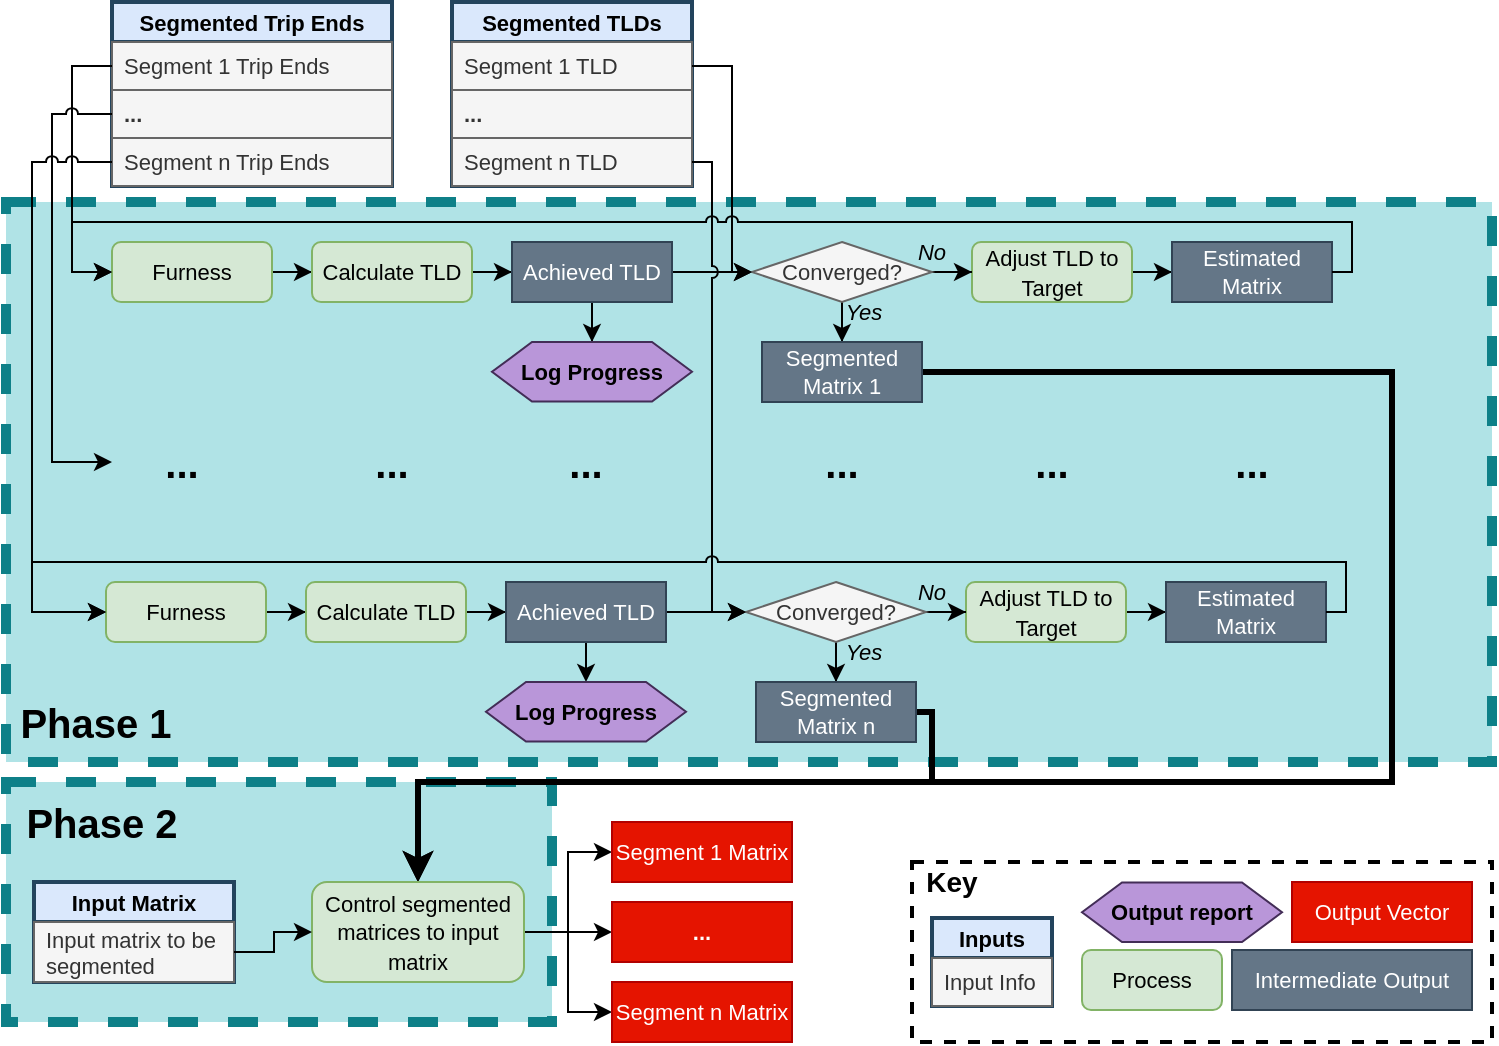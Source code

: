 <mxfile version="14.9.6" type="device" pages="2"><diagram id="YsF19cSFwXjKze1FSgzR" name="Technical Note"><mxGraphModel dx="1422" dy="832" grid="1" gridSize="10" guides="1" tooltips="1" connect="1" arrows="1" fold="1" page="1" pageScale="1" pageWidth="827" pageHeight="1169" math="0" shadow="0"><root><mxCell id="0"/><mxCell id="1" parent="0"/><mxCell id="SGJ6rhcItoIPpl-7D-8f-1" value="" style="rounded=0;whiteSpace=wrap;html=1;strokeWidth=5;fontSize=11;dashed=1;fillColor=#b0e3e6;strokeColor=#0e8088;" parent="1" vertex="1"><mxGeometry x="40" y="430" width="273" height="120" as="geometry"/></mxCell><mxCell id="SGJ6rhcItoIPpl-7D-8f-2" value="" style="rounded=0;whiteSpace=wrap;html=1;strokeWidth=5;fontSize=11;dashed=1;fillColor=#b0e3e6;strokeColor=#0e8088;" parent="1" vertex="1"><mxGeometry x="40" y="140" width="743" height="280" as="geometry"/></mxCell><mxCell id="SGJ6rhcItoIPpl-7D-8f-3" value="" style="group" parent="1" vertex="1" connectable="0"><mxGeometry x="493" y="470" width="290" height="90" as="geometry"/></mxCell><mxCell id="SGJ6rhcItoIPpl-7D-8f-4" value="" style="rounded=0;whiteSpace=wrap;html=1;dashed=1;strokeWidth=2;" parent="SGJ6rhcItoIPpl-7D-8f-3" vertex="1"><mxGeometry width="290" height="90" as="geometry"/></mxCell><mxCell id="SGJ6rhcItoIPpl-7D-8f-5" value="&lt;b style=&quot;font-size: 14px&quot;&gt;Key&lt;/b&gt;" style="text;html=1;strokeColor=none;fillColor=none;align=center;verticalAlign=middle;whiteSpace=wrap;rounded=0;dashed=1;" parent="SGJ6rhcItoIPpl-7D-8f-3" vertex="1"><mxGeometry width="40" height="20" as="geometry"/></mxCell><mxCell id="SGJ6rhcItoIPpl-7D-8f-6" value="Inputs" style="swimlane;fontStyle=1;childLayout=stackLayout;horizontal=1;startSize=20;fillColor=#dae8fc;horizontalStack=0;resizeParent=1;resizeParentMax=0;resizeLast=0;collapsible=1;marginBottom=0;rounded=0;glass=0;fontSize=11;align=center;strokeWidth=2;strokeColor=#23445D;" parent="SGJ6rhcItoIPpl-7D-8f-3" vertex="1"><mxGeometry x="10" y="28" width="60" height="44" as="geometry"/></mxCell><mxCell id="SGJ6rhcItoIPpl-7D-8f-7" value="Input Info" style="text;strokeColor=#666666;fillColor=#f5f5f5;align=left;verticalAlign=middle;spacingLeft=4;spacingRight=4;overflow=hidden;rotatable=0;points=[[0,0.5],[1,0.5]];portConstraint=eastwest;fontSize=11;whiteSpace=wrap;fontColor=#333333;" parent="SGJ6rhcItoIPpl-7D-8f-6" vertex="1"><mxGeometry y="20" width="60" height="24" as="geometry"/></mxCell><mxCell id="SGJ6rhcItoIPpl-7D-8f-8" value="&lt;font style=&quot;font-size: 11px&quot;&gt;Process&lt;/font&gt;" style="rounded=1;whiteSpace=wrap;html=1;fillColor=#d5e8d4;strokeColor=#82b366;" parent="SGJ6rhcItoIPpl-7D-8f-3" vertex="1"><mxGeometry x="85" y="44" width="70" height="30" as="geometry"/></mxCell><mxCell id="SGJ6rhcItoIPpl-7D-8f-9" value="Intermediate Output" style="rounded=0;whiteSpace=wrap;html=1;strokeWidth=1;fillColor=#647687;strokeColor=#314354;fontSize=11;fontColor=#ffffff;" parent="SGJ6rhcItoIPpl-7D-8f-3" vertex="1"><mxGeometry x="160" y="44" width="120" height="30" as="geometry"/></mxCell><mxCell id="SGJ6rhcItoIPpl-7D-8f-10" value="Output Vector" style="rounded=0;whiteSpace=wrap;html=1;strokeWidth=1;fillColor=#e51400;strokeColor=#B20000;fontSize=11;fontColor=#ffffff;" parent="SGJ6rhcItoIPpl-7D-8f-3" vertex="1"><mxGeometry x="190" y="10" width="90" height="30" as="geometry"/></mxCell><mxCell id="SGJ6rhcItoIPpl-7D-8f-11" value="&lt;span style=&quot;font-size: 11px&quot;&gt;&lt;b&gt;Output report&lt;/b&gt;&lt;/span&gt;" style="shape=hexagon;perimeter=hexagonPerimeter2;whiteSpace=wrap;html=1;fixedSize=1;strokeColor=#432D57;fillColor=#B996D9;" parent="SGJ6rhcItoIPpl-7D-8f-3" vertex="1"><mxGeometry x="85" y="10.19" width="100" height="29.81" as="geometry"/></mxCell><mxCell id="SGJ6rhcItoIPpl-7D-8f-12" value="Segmented Trip Ends" style="swimlane;fontStyle=1;childLayout=stackLayout;horizontal=1;startSize=20;fillColor=#dae8fc;horizontalStack=0;resizeParent=1;resizeParentMax=0;resizeLast=0;collapsible=1;marginBottom=0;rounded=0;glass=0;fontSize=11;align=center;strokeWidth=2;strokeColor=#23445D;" parent="1" vertex="1"><mxGeometry x="93" y="40" width="140" height="92" as="geometry"/></mxCell><mxCell id="SGJ6rhcItoIPpl-7D-8f-13" value="Segment 1 Trip Ends" style="text;strokeColor=#666666;fillColor=#f5f5f5;align=left;verticalAlign=middle;spacingLeft=4;spacingRight=4;overflow=hidden;rotatable=0;points=[[0,0.5],[1,0.5]];portConstraint=eastwest;fontSize=11;whiteSpace=wrap;fontColor=#333333;" parent="SGJ6rhcItoIPpl-7D-8f-12" vertex="1"><mxGeometry y="20" width="140" height="24" as="geometry"/></mxCell><mxCell id="SGJ6rhcItoIPpl-7D-8f-14" value="..." style="text;strokeColor=#666666;fillColor=#f5f5f5;align=left;verticalAlign=middle;spacingLeft=4;spacingRight=4;overflow=hidden;rotatable=0;points=[[0,0.5],[1,0.5]];portConstraint=eastwest;fontSize=11;whiteSpace=wrap;fontColor=#333333;fontStyle=1" parent="SGJ6rhcItoIPpl-7D-8f-12" vertex="1"><mxGeometry y="44" width="140" height="24" as="geometry"/></mxCell><mxCell id="SGJ6rhcItoIPpl-7D-8f-15" value="Segment n Trip Ends" style="text;strokeColor=#666666;fillColor=#f5f5f5;align=left;verticalAlign=middle;spacingLeft=4;spacingRight=4;overflow=hidden;rotatable=0;points=[[0,0.5],[1,0.5]];portConstraint=eastwest;fontSize=11;whiteSpace=wrap;fontColor=#333333;" parent="SGJ6rhcItoIPpl-7D-8f-12" vertex="1"><mxGeometry y="68" width="140" height="24" as="geometry"/></mxCell><mxCell id="SGJ6rhcItoIPpl-7D-8f-16" value="Segmented TLDs" style="swimlane;fontStyle=1;childLayout=stackLayout;horizontal=1;startSize=20;fillColor=#dae8fc;horizontalStack=0;resizeParent=1;resizeParentMax=0;resizeLast=0;collapsible=1;marginBottom=0;rounded=0;glass=0;fontSize=11;align=center;strokeWidth=2;strokeColor=#23445D;" parent="1" vertex="1"><mxGeometry x="263" y="40" width="120" height="92" as="geometry"/></mxCell><mxCell id="SGJ6rhcItoIPpl-7D-8f-17" value="Segment 1 TLD" style="text;strokeColor=#666666;fillColor=#f5f5f5;align=left;verticalAlign=middle;spacingLeft=4;spacingRight=4;overflow=hidden;rotatable=0;points=[[0,0.5],[1,0.5]];portConstraint=eastwest;fontSize=11;whiteSpace=wrap;fontColor=#333333;" parent="SGJ6rhcItoIPpl-7D-8f-16" vertex="1"><mxGeometry y="20" width="120" height="24" as="geometry"/></mxCell><mxCell id="SGJ6rhcItoIPpl-7D-8f-18" value="..." style="text;strokeColor=#666666;fillColor=#f5f5f5;align=left;verticalAlign=middle;spacingLeft=4;spacingRight=4;overflow=hidden;rotatable=0;points=[[0,0.5],[1,0.5]];portConstraint=eastwest;fontSize=11;whiteSpace=wrap;fontColor=#333333;fontStyle=1" parent="SGJ6rhcItoIPpl-7D-8f-16" vertex="1"><mxGeometry y="44" width="120" height="24" as="geometry"/></mxCell><mxCell id="SGJ6rhcItoIPpl-7D-8f-19" value="Segment n TLD" style="text;strokeColor=#666666;fillColor=#f5f5f5;align=left;verticalAlign=middle;spacingLeft=4;spacingRight=4;overflow=hidden;rotatable=0;points=[[0,0.5],[1,0.5]];portConstraint=eastwest;fontSize=11;whiteSpace=wrap;fontColor=#333333;" parent="SGJ6rhcItoIPpl-7D-8f-16" vertex="1"><mxGeometry y="68" width="120" height="24" as="geometry"/></mxCell><mxCell id="SGJ6rhcItoIPpl-7D-8f-20" value="" style="edgeStyle=orthogonalEdgeStyle;rounded=0;jumpStyle=arc;orthogonalLoop=1;jettySize=auto;html=1;" parent="1" source="SGJ6rhcItoIPpl-7D-8f-21" target="SGJ6rhcItoIPpl-7D-8f-25" edge="1"><mxGeometry relative="1" as="geometry"/></mxCell><mxCell id="SGJ6rhcItoIPpl-7D-8f-21" value="&lt;font style=&quot;font-size: 11px&quot;&gt;Furness&lt;/font&gt;" style="rounded=1;whiteSpace=wrap;html=1;fillColor=#d5e8d4;strokeColor=#82b366;" parent="1" vertex="1"><mxGeometry x="93" y="160" width="80" height="30" as="geometry"/></mxCell><mxCell id="SGJ6rhcItoIPpl-7D-8f-22" value="" style="edgeStyle=orthogonalEdgeStyle;rounded=0;jumpStyle=arc;orthogonalLoop=1;jettySize=auto;html=1;" parent="1" source="SGJ6rhcItoIPpl-7D-8f-23" target="SGJ6rhcItoIPpl-7D-8f-27" edge="1"><mxGeometry relative="1" as="geometry"/></mxCell><mxCell id="SGJ6rhcItoIPpl-7D-8f-23" value="&lt;font style=&quot;font-size: 11px&quot;&gt;Furness&lt;/font&gt;" style="rounded=1;whiteSpace=wrap;html=1;fillColor=#d5e8d4;strokeColor=#82b366;" parent="1" vertex="1"><mxGeometry x="90" y="330" width="80" height="30" as="geometry"/></mxCell><mxCell id="SGJ6rhcItoIPpl-7D-8f-24" value="" style="edgeStyle=orthogonalEdgeStyle;rounded=0;jumpStyle=arc;orthogonalLoop=1;jettySize=auto;html=1;" parent="1" source="SGJ6rhcItoIPpl-7D-8f-25" target="SGJ6rhcItoIPpl-7D-8f-30" edge="1"><mxGeometry relative="1" as="geometry"/></mxCell><mxCell id="SGJ6rhcItoIPpl-7D-8f-25" value="&lt;font style=&quot;font-size: 11px&quot;&gt;Calculate TLD&lt;/font&gt;" style="rounded=1;whiteSpace=wrap;html=1;fillColor=#d5e8d4;strokeColor=#82b366;" parent="1" vertex="1"><mxGeometry x="193" y="160" width="80" height="30" as="geometry"/></mxCell><mxCell id="SGJ6rhcItoIPpl-7D-8f-26" value="" style="edgeStyle=orthogonalEdgeStyle;rounded=0;jumpStyle=arc;orthogonalLoop=1;jettySize=auto;html=1;" parent="1" source="SGJ6rhcItoIPpl-7D-8f-27" target="SGJ6rhcItoIPpl-7D-8f-33" edge="1"><mxGeometry relative="1" as="geometry"/></mxCell><mxCell id="SGJ6rhcItoIPpl-7D-8f-27" value="&lt;font style=&quot;font-size: 11px&quot;&gt;Calculate TLD&lt;/font&gt;" style="rounded=1;whiteSpace=wrap;html=1;fillColor=#d5e8d4;strokeColor=#82b366;" parent="1" vertex="1"><mxGeometry x="190" y="330" width="80" height="30" as="geometry"/></mxCell><mxCell id="SGJ6rhcItoIPpl-7D-8f-28" value="" style="edgeStyle=orthogonalEdgeStyle;rounded=0;jumpStyle=arc;orthogonalLoop=1;jettySize=auto;html=1;entryX=0;entryY=0.5;entryDx=0;entryDy=0;" parent="1" source="SGJ6rhcItoIPpl-7D-8f-30" target="SGJ6rhcItoIPpl-7D-8f-38" edge="1"><mxGeometry relative="1" as="geometry"/></mxCell><mxCell id="SGJ6rhcItoIPpl-7D-8f-29" style="edgeStyle=orthogonalEdgeStyle;rounded=0;jumpStyle=arc;orthogonalLoop=1;jettySize=auto;html=1;exitX=0.5;exitY=1;exitDx=0;exitDy=0;strokeWidth=1;" parent="1" source="SGJ6rhcItoIPpl-7D-8f-30" target="SGJ6rhcItoIPpl-7D-8f-70" edge="1"><mxGeometry relative="1" as="geometry"/></mxCell><mxCell id="SGJ6rhcItoIPpl-7D-8f-30" value="Achieved TLD" style="rounded=0;whiteSpace=wrap;html=1;strokeWidth=1;fillColor=#647687;strokeColor=#314354;fontSize=11;fontColor=#ffffff;" parent="1" vertex="1"><mxGeometry x="293" y="160" width="80" height="30" as="geometry"/></mxCell><mxCell id="SGJ6rhcItoIPpl-7D-8f-31" value="" style="edgeStyle=orthogonalEdgeStyle;rounded=0;jumpStyle=arc;orthogonalLoop=1;jettySize=auto;html=1;entryX=0;entryY=0.5;entryDx=0;entryDy=0;" parent="1" source="SGJ6rhcItoIPpl-7D-8f-33" target="SGJ6rhcItoIPpl-7D-8f-50" edge="1"><mxGeometry relative="1" as="geometry"/></mxCell><mxCell id="SGJ6rhcItoIPpl-7D-8f-32" style="edgeStyle=orthogonalEdgeStyle;rounded=0;jumpStyle=arc;orthogonalLoop=1;jettySize=auto;html=1;exitX=0.5;exitY=1;exitDx=0;exitDy=0;entryX=0.5;entryY=0;entryDx=0;entryDy=0;strokeWidth=1;" parent="1" source="SGJ6rhcItoIPpl-7D-8f-33" target="SGJ6rhcItoIPpl-7D-8f-71" edge="1"><mxGeometry relative="1" as="geometry"/></mxCell><mxCell id="SGJ6rhcItoIPpl-7D-8f-33" value="Achieved TLD" style="rounded=0;whiteSpace=wrap;html=1;strokeWidth=1;fillColor=#647687;strokeColor=#314354;fontSize=11;fontColor=#ffffff;" parent="1" vertex="1"><mxGeometry x="290" y="330" width="80" height="30" as="geometry"/></mxCell><mxCell id="SGJ6rhcItoIPpl-7D-8f-34" value="" style="edgeStyle=orthogonalEdgeStyle;rounded=0;jumpStyle=arc;orthogonalLoop=1;jettySize=auto;html=1;" parent="1" source="SGJ6rhcItoIPpl-7D-8f-35" target="SGJ6rhcItoIPpl-7D-8f-39" edge="1"><mxGeometry relative="1" as="geometry"/></mxCell><mxCell id="SGJ6rhcItoIPpl-7D-8f-35" value="&lt;font style=&quot;font-size: 11px&quot;&gt;Adjust TLD to Target&lt;/font&gt;" style="rounded=1;whiteSpace=wrap;html=1;fillColor=#d5e8d4;strokeColor=#82b366;" parent="1" vertex="1"><mxGeometry x="523" y="160" width="80" height="30" as="geometry"/></mxCell><mxCell id="SGJ6rhcItoIPpl-7D-8f-36" value="" style="edgeStyle=orthogonalEdgeStyle;rounded=0;jumpStyle=arc;orthogonalLoop=1;jettySize=auto;html=1;" parent="1" source="SGJ6rhcItoIPpl-7D-8f-38" target="SGJ6rhcItoIPpl-7D-8f-35" edge="1"><mxGeometry relative="1" as="geometry"/></mxCell><mxCell id="SGJ6rhcItoIPpl-7D-8f-37" value="" style="edgeStyle=orthogonalEdgeStyle;rounded=0;jumpStyle=arc;orthogonalLoop=1;jettySize=auto;html=1;" parent="1" source="SGJ6rhcItoIPpl-7D-8f-38" target="SGJ6rhcItoIPpl-7D-8f-41" edge="1"><mxGeometry relative="1" as="geometry"/></mxCell><mxCell id="SGJ6rhcItoIPpl-7D-8f-38" value="&lt;font style=&quot;font-size: 11px&quot;&gt;Converged?&lt;/font&gt;" style="rhombus;whiteSpace=wrap;html=1;fillColor=#f5f5f5;strokeColor=#666666;fontColor=#333333;" parent="1" vertex="1"><mxGeometry x="413" y="160" width="90" height="30" as="geometry"/></mxCell><mxCell id="SGJ6rhcItoIPpl-7D-8f-39" value="Estimated Matrix" style="rounded=0;whiteSpace=wrap;html=1;strokeWidth=1;fillColor=#647687;strokeColor=#314354;fontSize=11;fontColor=#ffffff;" parent="1" vertex="1"><mxGeometry x="623" y="160" width="80" height="30" as="geometry"/></mxCell><mxCell id="SGJ6rhcItoIPpl-7D-8f-40" style="edgeStyle=orthogonalEdgeStyle;rounded=0;jumpStyle=arc;orthogonalLoop=1;jettySize=auto;html=1;exitX=1;exitY=0.5;exitDx=0;exitDy=0;entryX=0.5;entryY=0;entryDx=0;entryDy=0;strokeWidth=3;" parent="1" source="SGJ6rhcItoIPpl-7D-8f-41" target="SGJ6rhcItoIPpl-7D-8f-59" edge="1"><mxGeometry relative="1" as="geometry"><Array as="points"><mxPoint x="733" y="225"/><mxPoint x="733" y="430"/><mxPoint x="246" y="430"/></Array></mxGeometry></mxCell><mxCell id="SGJ6rhcItoIPpl-7D-8f-41" value="Segmented Matrix 1" style="rounded=0;whiteSpace=wrap;html=1;strokeWidth=1;fillColor=#647687;strokeColor=#314354;fontSize=11;fontColor=#ffffff;" parent="1" vertex="1"><mxGeometry x="418" y="210" width="80" height="30" as="geometry"/></mxCell><mxCell id="SGJ6rhcItoIPpl-7D-8f-42" value="&lt;b&gt;&lt;font style=&quot;font-size: 20px&quot;&gt;...&lt;/font&gt;&lt;/b&gt;" style="text;html=1;strokeColor=none;fillColor=none;align=center;verticalAlign=middle;whiteSpace=wrap;rounded=0;" parent="1" vertex="1"><mxGeometry x="93" y="260" width="70" height="20" as="geometry"/></mxCell><mxCell id="SGJ6rhcItoIPpl-7D-8f-43" style="edgeStyle=orthogonalEdgeStyle;rounded=0;jumpStyle=arc;orthogonalLoop=1;jettySize=auto;html=1;exitX=0;exitY=0.5;exitDx=0;exitDy=0;entryX=0;entryY=0.5;entryDx=0;entryDy=0;" parent="1" source="SGJ6rhcItoIPpl-7D-8f-13" target="SGJ6rhcItoIPpl-7D-8f-21" edge="1"><mxGeometry relative="1" as="geometry"/></mxCell><mxCell id="SGJ6rhcItoIPpl-7D-8f-44" style="edgeStyle=orthogonalEdgeStyle;rounded=0;jumpStyle=arc;orthogonalLoop=1;jettySize=auto;html=1;exitX=0;exitY=0.5;exitDx=0;exitDy=0;entryX=0;entryY=0.5;entryDx=0;entryDy=0;" parent="1" source="SGJ6rhcItoIPpl-7D-8f-14" target="SGJ6rhcItoIPpl-7D-8f-42" edge="1"><mxGeometry relative="1" as="geometry"><Array as="points"><mxPoint x="63" y="96"/><mxPoint x="63" y="270"/></Array></mxGeometry></mxCell><mxCell id="SGJ6rhcItoIPpl-7D-8f-45" style="edgeStyle=orthogonalEdgeStyle;rounded=0;jumpStyle=arc;orthogonalLoop=1;jettySize=auto;html=1;exitX=0;exitY=0.5;exitDx=0;exitDy=0;entryX=0;entryY=0.5;entryDx=0;entryDy=0;" parent="1" source="SGJ6rhcItoIPpl-7D-8f-15" target="SGJ6rhcItoIPpl-7D-8f-23" edge="1"><mxGeometry relative="1" as="geometry"><Array as="points"><mxPoint x="53" y="120"/><mxPoint x="53" y="345"/></Array></mxGeometry></mxCell><mxCell id="SGJ6rhcItoIPpl-7D-8f-46" value="" style="edgeStyle=orthogonalEdgeStyle;rounded=0;jumpStyle=arc;orthogonalLoop=1;jettySize=auto;html=1;" parent="1" source="SGJ6rhcItoIPpl-7D-8f-47" target="SGJ6rhcItoIPpl-7D-8f-51" edge="1"><mxGeometry relative="1" as="geometry"/></mxCell><mxCell id="SGJ6rhcItoIPpl-7D-8f-47" value="&lt;font style=&quot;font-size: 11px&quot;&gt;Adjust TLD to Target&lt;/font&gt;" style="rounded=1;whiteSpace=wrap;html=1;fillColor=#d5e8d4;strokeColor=#82b366;" parent="1" vertex="1"><mxGeometry x="520" y="330" width="80" height="30" as="geometry"/></mxCell><mxCell id="SGJ6rhcItoIPpl-7D-8f-48" value="" style="edgeStyle=orthogonalEdgeStyle;rounded=0;jumpStyle=arc;orthogonalLoop=1;jettySize=auto;html=1;" parent="1" source="SGJ6rhcItoIPpl-7D-8f-50" target="SGJ6rhcItoIPpl-7D-8f-47" edge="1"><mxGeometry relative="1" as="geometry"/></mxCell><mxCell id="SGJ6rhcItoIPpl-7D-8f-49" value="" style="edgeStyle=orthogonalEdgeStyle;rounded=0;jumpStyle=arc;orthogonalLoop=1;jettySize=auto;html=1;" parent="1" source="SGJ6rhcItoIPpl-7D-8f-50" target="SGJ6rhcItoIPpl-7D-8f-53" edge="1"><mxGeometry relative="1" as="geometry"/></mxCell><mxCell id="SGJ6rhcItoIPpl-7D-8f-50" value="&lt;font style=&quot;font-size: 11px&quot;&gt;Converged?&lt;/font&gt;" style="rhombus;whiteSpace=wrap;html=1;fillColor=#f5f5f5;strokeColor=#666666;fontColor=#333333;" parent="1" vertex="1"><mxGeometry x="410" y="330" width="90" height="30" as="geometry"/></mxCell><mxCell id="SGJ6rhcItoIPpl-7D-8f-51" value="Estimated Matrix" style="rounded=0;whiteSpace=wrap;html=1;strokeWidth=1;fillColor=#647687;strokeColor=#314354;fontSize=11;fontColor=#ffffff;" parent="1" vertex="1"><mxGeometry x="620" y="330" width="80" height="30" as="geometry"/></mxCell><mxCell id="SGJ6rhcItoIPpl-7D-8f-52" style="edgeStyle=orthogonalEdgeStyle;rounded=0;jumpStyle=arc;orthogonalLoop=1;jettySize=auto;html=1;exitX=1;exitY=0.5;exitDx=0;exitDy=0;strokeWidth=3;entryX=0.5;entryY=0;entryDx=0;entryDy=0;" parent="1" source="SGJ6rhcItoIPpl-7D-8f-53" target="SGJ6rhcItoIPpl-7D-8f-59" edge="1"><mxGeometry relative="1" as="geometry"><Array as="points"><mxPoint x="503" y="395"/><mxPoint x="503" y="430"/><mxPoint x="246" y="430"/></Array></mxGeometry></mxCell><mxCell id="SGJ6rhcItoIPpl-7D-8f-53" value="Segmented Matrix n" style="rounded=0;whiteSpace=wrap;html=1;strokeWidth=1;fillColor=#647687;strokeColor=#314354;fontSize=11;fontColor=#ffffff;" parent="1" vertex="1"><mxGeometry x="415" y="380" width="80" height="30" as="geometry"/></mxCell><mxCell id="SGJ6rhcItoIPpl-7D-8f-54" value="Input Matrix" style="swimlane;fontStyle=1;childLayout=stackLayout;horizontal=1;startSize=20;fillColor=#dae8fc;horizontalStack=0;resizeParent=1;resizeParentMax=0;resizeLast=0;collapsible=1;marginBottom=0;rounded=0;glass=0;fontSize=11;align=center;strokeWidth=2;strokeColor=#23445D;" parent="1" vertex="1"><mxGeometry x="54" y="480" width="100" height="50" as="geometry"/></mxCell><mxCell id="SGJ6rhcItoIPpl-7D-8f-55" value="Input matrix to be segmented" style="text;strokeColor=#666666;fillColor=#f5f5f5;align=left;verticalAlign=middle;spacingLeft=4;spacingRight=4;overflow=hidden;rotatable=0;points=[[0,0.5],[1,0.5]];portConstraint=eastwest;fontSize=11;whiteSpace=wrap;fontColor=#333333;" parent="SGJ6rhcItoIPpl-7D-8f-54" vertex="1"><mxGeometry y="20" width="100" height="30" as="geometry"/></mxCell><mxCell id="SGJ6rhcItoIPpl-7D-8f-56" style="edgeStyle=orthogonalEdgeStyle;rounded=0;jumpStyle=arc;orthogonalLoop=1;jettySize=auto;html=1;exitX=1;exitY=0.5;exitDx=0;exitDy=0;strokeWidth=1;" parent="1" source="SGJ6rhcItoIPpl-7D-8f-59" target="SGJ6rhcItoIPpl-7D-8f-67" edge="1"><mxGeometry relative="1" as="geometry"/></mxCell><mxCell id="SGJ6rhcItoIPpl-7D-8f-57" style="edgeStyle=orthogonalEdgeStyle;rounded=0;jumpStyle=arc;orthogonalLoop=1;jettySize=auto;html=1;exitX=1;exitY=0.5;exitDx=0;exitDy=0;entryX=0;entryY=0.5;entryDx=0;entryDy=0;strokeWidth=1;" parent="1" source="SGJ6rhcItoIPpl-7D-8f-59" target="SGJ6rhcItoIPpl-7D-8f-68" edge="1"><mxGeometry relative="1" as="geometry"/></mxCell><mxCell id="SGJ6rhcItoIPpl-7D-8f-58" style="edgeStyle=orthogonalEdgeStyle;rounded=0;jumpStyle=arc;orthogonalLoop=1;jettySize=auto;html=1;exitX=1;exitY=0.5;exitDx=0;exitDy=0;entryX=0;entryY=0.5;entryDx=0;entryDy=0;strokeWidth=1;" parent="1" source="SGJ6rhcItoIPpl-7D-8f-59" target="SGJ6rhcItoIPpl-7D-8f-69" edge="1"><mxGeometry relative="1" as="geometry"/></mxCell><mxCell id="SGJ6rhcItoIPpl-7D-8f-59" value="&lt;font style=&quot;font-size: 11px&quot;&gt;Control segmented matrices to input matrix&lt;/font&gt;" style="rounded=1;whiteSpace=wrap;html=1;fillColor=#d5e8d4;strokeColor=#82b366;" parent="1" vertex="1"><mxGeometry x="193" y="480" width="106" height="50" as="geometry"/></mxCell><mxCell id="SGJ6rhcItoIPpl-7D-8f-60" value="&lt;b&gt;&lt;font style=&quot;font-size: 20px&quot;&gt;Phase 1&lt;/font&gt;&lt;/b&gt;" style="text;html=1;strokeColor=none;fillColor=none;align=center;verticalAlign=middle;whiteSpace=wrap;rounded=0;rotation=0;" parent="1" vertex="1"><mxGeometry x="40" y="390" width="90" height="20" as="geometry"/></mxCell><mxCell id="SGJ6rhcItoIPpl-7D-8f-61" style="edgeStyle=orthogonalEdgeStyle;rounded=0;jumpStyle=arc;orthogonalLoop=1;jettySize=auto;html=1;exitX=1;exitY=0.5;exitDx=0;exitDy=0;strokeWidth=1;" parent="1" source="SGJ6rhcItoIPpl-7D-8f-55" target="SGJ6rhcItoIPpl-7D-8f-59" edge="1"><mxGeometry relative="1" as="geometry"/></mxCell><mxCell id="SGJ6rhcItoIPpl-7D-8f-62" value="&lt;b&gt;&lt;font style=&quot;font-size: 20px&quot;&gt;Phase 2&lt;/font&gt;&lt;/b&gt;" style="text;html=1;strokeColor=none;fillColor=none;align=center;verticalAlign=middle;whiteSpace=wrap;rounded=0;rotation=0;" parent="1" vertex="1"><mxGeometry x="43" y="440" width="90" height="20" as="geometry"/></mxCell><mxCell id="SGJ6rhcItoIPpl-7D-8f-63" style="edgeStyle=orthogonalEdgeStyle;rounded=0;jumpStyle=arc;orthogonalLoop=1;jettySize=auto;html=1;exitX=1;exitY=0.5;exitDx=0;exitDy=0;entryX=0;entryY=0.5;entryDx=0;entryDy=0;strokeWidth=1;" parent="1" source="SGJ6rhcItoIPpl-7D-8f-17" target="SGJ6rhcItoIPpl-7D-8f-38" edge="1"><mxGeometry relative="1" as="geometry"><Array as="points"><mxPoint x="403" y="72"/><mxPoint x="403" y="175"/></Array></mxGeometry></mxCell><mxCell id="SGJ6rhcItoIPpl-7D-8f-64" style="edgeStyle=orthogonalEdgeStyle;rounded=0;jumpStyle=arc;orthogonalLoop=1;jettySize=auto;html=1;exitX=1;exitY=0.5;exitDx=0;exitDy=0;entryX=0;entryY=0.5;entryDx=0;entryDy=0;strokeWidth=1;" parent="1" source="SGJ6rhcItoIPpl-7D-8f-19" target="SGJ6rhcItoIPpl-7D-8f-50" edge="1"><mxGeometry relative="1" as="geometry"><Array as="points"><mxPoint x="393" y="120"/><mxPoint x="393" y="345"/></Array></mxGeometry></mxCell><mxCell id="SGJ6rhcItoIPpl-7D-8f-65" style="edgeStyle=orthogonalEdgeStyle;rounded=0;jumpStyle=arc;orthogonalLoop=1;jettySize=auto;html=1;exitX=1;exitY=0.5;exitDx=0;exitDy=0;entryX=0;entryY=0.5;entryDx=0;entryDy=0;" parent="1" source="SGJ6rhcItoIPpl-7D-8f-51" target="SGJ6rhcItoIPpl-7D-8f-23" edge="1"><mxGeometry relative="1" as="geometry"><Array as="points"><mxPoint x="710" y="345"/><mxPoint x="710" y="320"/><mxPoint x="53" y="320"/><mxPoint x="53" y="345"/></Array></mxGeometry></mxCell><mxCell id="SGJ6rhcItoIPpl-7D-8f-66" style="edgeStyle=orthogonalEdgeStyle;rounded=0;jumpStyle=arc;orthogonalLoop=1;jettySize=auto;html=1;exitX=1;exitY=0.5;exitDx=0;exitDy=0;entryX=0;entryY=0.5;entryDx=0;entryDy=0;" parent="1" source="SGJ6rhcItoIPpl-7D-8f-39" target="SGJ6rhcItoIPpl-7D-8f-21" edge="1"><mxGeometry relative="1" as="geometry"><Array as="points"><mxPoint x="713" y="175"/><mxPoint x="713" y="150"/><mxPoint x="73" y="150"/><mxPoint x="73" y="175"/></Array></mxGeometry></mxCell><mxCell id="SGJ6rhcItoIPpl-7D-8f-67" value="Segment 1 Matrix" style="rounded=0;whiteSpace=wrap;html=1;strokeWidth=1;fillColor=#e51400;strokeColor=#B20000;fontSize=11;fontColor=#ffffff;" parent="1" vertex="1"><mxGeometry x="343" y="450" width="90" height="30" as="geometry"/></mxCell><mxCell id="SGJ6rhcItoIPpl-7D-8f-68" value="&lt;b&gt;...&lt;/b&gt;" style="rounded=0;whiteSpace=wrap;html=1;strokeWidth=1;fillColor=#e51400;strokeColor=#B20000;fontSize=11;fontColor=#ffffff;" parent="1" vertex="1"><mxGeometry x="343" y="490" width="90" height="30" as="geometry"/></mxCell><mxCell id="SGJ6rhcItoIPpl-7D-8f-69" value="Segment n Matrix" style="rounded=0;whiteSpace=wrap;html=1;strokeWidth=1;fillColor=#e51400;strokeColor=#B20000;fontSize=11;fontColor=#ffffff;" parent="1" vertex="1"><mxGeometry x="343" y="530" width="90" height="30" as="geometry"/></mxCell><mxCell id="SGJ6rhcItoIPpl-7D-8f-70" value="&lt;span style=&quot;font-size: 11px&quot;&gt;&lt;b&gt;Log Progress&lt;/b&gt;&lt;/span&gt;" style="shape=hexagon;perimeter=hexagonPerimeter2;whiteSpace=wrap;html=1;fixedSize=1;strokeColor=#432D57;fillColor=#B996D9;" parent="1" vertex="1"><mxGeometry x="283" y="210" width="100" height="29.81" as="geometry"/></mxCell><mxCell id="SGJ6rhcItoIPpl-7D-8f-71" value="&lt;span style=&quot;font-size: 11px&quot;&gt;&lt;b&gt;Log Progress&lt;/b&gt;&lt;/span&gt;" style="shape=hexagon;perimeter=hexagonPerimeter2;whiteSpace=wrap;html=1;fixedSize=1;strokeColor=#432D57;fillColor=#B996D9;" parent="1" vertex="1"><mxGeometry x="280" y="380" width="100" height="29.81" as="geometry"/></mxCell><mxCell id="SGJ6rhcItoIPpl-7D-8f-72" value="&lt;b&gt;&lt;font style=&quot;font-size: 20px&quot;&gt;...&lt;/font&gt;&lt;/b&gt;" style="text;html=1;strokeColor=none;fillColor=none;align=center;verticalAlign=middle;whiteSpace=wrap;rounded=0;" parent="1" vertex="1"><mxGeometry x="213" y="260" width="40" height="20" as="geometry"/></mxCell><mxCell id="SGJ6rhcItoIPpl-7D-8f-73" value="&lt;b&gt;&lt;font style=&quot;font-size: 20px&quot;&gt;...&lt;/font&gt;&lt;/b&gt;" style="text;html=1;strokeColor=none;fillColor=none;align=center;verticalAlign=middle;whiteSpace=wrap;rounded=0;" parent="1" vertex="1"><mxGeometry x="310" y="260" width="40" height="20" as="geometry"/></mxCell><mxCell id="SGJ6rhcItoIPpl-7D-8f-74" value="&lt;b&gt;&lt;font style=&quot;font-size: 20px&quot;&gt;...&lt;/font&gt;&lt;/b&gt;" style="text;html=1;strokeColor=none;fillColor=none;align=center;verticalAlign=middle;whiteSpace=wrap;rounded=0;" parent="1" vertex="1"><mxGeometry x="438" y="260" width="40" height="20" as="geometry"/></mxCell><mxCell id="SGJ6rhcItoIPpl-7D-8f-75" value="&lt;b&gt;&lt;font style=&quot;font-size: 20px&quot;&gt;...&lt;/font&gt;&lt;/b&gt;" style="text;html=1;strokeColor=none;fillColor=none;align=center;verticalAlign=middle;whiteSpace=wrap;rounded=0;" parent="1" vertex="1"><mxGeometry x="543" y="260" width="40" height="20" as="geometry"/></mxCell><mxCell id="SGJ6rhcItoIPpl-7D-8f-76" value="&lt;b&gt;&lt;font style=&quot;font-size: 20px&quot;&gt;...&lt;/font&gt;&lt;/b&gt;" style="text;html=1;strokeColor=none;fillColor=none;align=center;verticalAlign=middle;whiteSpace=wrap;rounded=0;" parent="1" vertex="1"><mxGeometry x="643" y="260" width="40" height="20" as="geometry"/></mxCell><mxCell id="SGJ6rhcItoIPpl-7D-8f-77" value="&lt;i&gt;&lt;font style=&quot;font-size: 11px&quot;&gt;Yes&lt;/font&gt;&lt;/i&gt;" style="text;html=1;strokeColor=none;fillColor=none;align=center;verticalAlign=middle;whiteSpace=wrap;rounded=0;" parent="1" vertex="1"><mxGeometry x="455" y="190" width="28" height="10" as="geometry"/></mxCell><mxCell id="SGJ6rhcItoIPpl-7D-8f-78" value="&lt;i&gt;&lt;font style=&quot;font-size: 11px&quot;&gt;No&lt;/font&gt;&lt;/i&gt;" style="text;html=1;strokeColor=none;fillColor=none;align=center;verticalAlign=middle;whiteSpace=wrap;rounded=0;" parent="1" vertex="1"><mxGeometry x="493" y="160" width="20" height="10" as="geometry"/></mxCell><mxCell id="SGJ6rhcItoIPpl-7D-8f-79" value="&lt;i&gt;&lt;font style=&quot;font-size: 11px&quot;&gt;Yes&lt;/font&gt;&lt;/i&gt;" style="text;html=1;strokeColor=none;fillColor=none;align=center;verticalAlign=middle;whiteSpace=wrap;rounded=0;" parent="1" vertex="1"><mxGeometry x="455" y="360" width="28" height="10" as="geometry"/></mxCell><mxCell id="SGJ6rhcItoIPpl-7D-8f-80" value="&lt;i&gt;&lt;font style=&quot;font-size: 11px&quot;&gt;No&lt;/font&gt;&lt;/i&gt;" style="text;html=1;strokeColor=none;fillColor=none;align=center;verticalAlign=middle;whiteSpace=wrap;rounded=0;" parent="1" vertex="1"><mxGeometry x="493" y="330" width="20" height="10" as="geometry"/></mxCell></root></mxGraphModel></diagram><diagram id="BuhznmGvEY1k3q2l1b36" name="TST Process"><mxGraphModel dx="569" dy="333" grid="1" gridSize="10" guides="1" tooltips="1" connect="1" arrows="1" fold="1" page="1" pageScale="1" pageWidth="827" pageHeight="1169" math="0" shadow="0"><root><mxCell id="DCFxwLrWaWaQQT1k80aM-0"/><mxCell id="DCFxwLrWaWaQQT1k80aM-1" parent="DCFxwLrWaWaQQT1k80aM-0"/><mxCell id="33r2T6zWzb6RWM0_GneU-0" value="" style="rounded=0;whiteSpace=wrap;html=1;strokeWidth=5;fontSize=11;dashed=1;fillColor=#b0e3e6;strokeColor=#0e8088;" vertex="1" parent="DCFxwLrWaWaQQT1k80aM-1"><mxGeometry x="260" y="380" width="200" height="420" as="geometry"/></mxCell><mxCell id="8Udf7XhMWiWYU5ekXWV8-2" style="edgeStyle=orthogonalEdgeStyle;rounded=0;orthogonalLoop=1;jettySize=auto;html=1;exitX=1;exitY=0.25;exitDx=0;exitDy=0;entryX=0;entryY=0.25;entryDx=0;entryDy=0;jumpStyle=arc;" edge="1" parent="DCFxwLrWaWaQQT1k80aM-1" source="DCFxwLrWaWaQQT1k80aM-6" target="8Udf7XhMWiWYU5ekXWV8-0"><mxGeometry relative="1" as="geometry"><Array as="points"><mxPoint x="230" y="417"/><mxPoint x="230" y="408"/><mxPoint x="285" y="408"/></Array></mxGeometry></mxCell><mxCell id="8Udf7XhMWiWYU5ekXWV8-1" style="edgeStyle=orthogonalEdgeStyle;rounded=0;orthogonalLoop=1;jettySize=auto;html=1;exitX=1;exitY=0.25;exitDx=0;exitDy=0;entryX=0;entryY=0.75;entryDx=0;entryDy=0;" edge="1" parent="DCFxwLrWaWaQQT1k80aM-1" source="DCFxwLrWaWaQQT1k80aM-2" target="8Udf7XhMWiWYU5ekXWV8-0"><mxGeometry relative="1" as="geometry"><Array as="points"><mxPoint x="240" y="515"/><mxPoint x="240" y="423"/><mxPoint x="285" y="423"/></Array></mxGeometry></mxCell><mxCell id="DCFxwLrWaWaQQT1k80aM-2" value="Synthetic Trip Ends" style="swimlane;fontStyle=1;childLayout=stackLayout;horizontal=1;startSize=20;fillColor=#dae8fc;horizontalStack=0;resizeParent=1;resizeParentMax=0;resizeLast=0;collapsible=1;marginBottom=0;rounded=0;glass=0;fontSize=11;align=center;strokeWidth=2;strokeColor=#23445D;" vertex="1" parent="DCFxwLrWaWaQQT1k80aM-1"><mxGeometry x="80" y="490" width="140" height="100" as="geometry"/></mxCell><mxCell id="DCFxwLrWaWaQQT1k80aM-3" value="From NoTEM" style="text;strokeColor=#666666;fillColor=#f5f5f5;align=left;verticalAlign=middle;spacingLeft=4;spacingRight=4;overflow=hidden;rotatable=0;points=[[0,0.5],[1,0.5]];portConstraint=eastwest;fontSize=11;whiteSpace=wrap;fontColor=#333333;" vertex="1" parent="DCFxwLrWaWaQQT1k80aM-2"><mxGeometry y="20" width="140" height="24" as="geometry"/></mxCell><mxCell id="DCFxwLrWaWaQQT1k80aM-4" value="By Purpose" style="text;strokeColor=#666666;fillColor=#f5f5f5;align=left;verticalAlign=middle;spacingLeft=4;spacingRight=4;overflow=hidden;rotatable=0;points=[[0,0.5],[1,0.5]];portConstraint=eastwest;fontSize=11;whiteSpace=wrap;fontColor=#333333;" vertex="1" parent="DCFxwLrWaWaQQT1k80aM-2"><mxGeometry y="44" width="140" height="24" as="geometry"/></mxCell><mxCell id="DCFxwLrWaWaQQT1k80aM-5" value="By SOC / NS-SEC / Gender (&quot;Enhanced&quot;)" style="text;strokeColor=#666666;fillColor=#f5f5f5;align=left;verticalAlign=middle;spacingLeft=4;spacingRight=4;overflow=hidden;rotatable=0;points=[[0,0.5],[1,0.5]];portConstraint=eastwest;fontSize=11;whiteSpace=wrap;fontColor=#333333;" vertex="1" parent="DCFxwLrWaWaQQT1k80aM-2"><mxGeometry y="68" width="140" height="32" as="geometry"/></mxCell><mxCell id="DCFxwLrWaWaQQT1k80aM-6" value="Synthetic Matrices" style="swimlane;fontStyle=1;childLayout=stackLayout;horizontal=1;startSize=20;fillColor=#dae8fc;horizontalStack=0;resizeParent=1;resizeParentMax=0;resizeLast=0;collapsible=1;marginBottom=0;rounded=0;glass=0;fontSize=11;align=center;strokeWidth=2;strokeColor=#23445D;" vertex="1" parent="DCFxwLrWaWaQQT1k80aM-1"><mxGeometry x="80" y="400" width="140" height="68" as="geometry"/></mxCell><mxCell id="DCFxwLrWaWaQQT1k80aM-7" value="From NoTEM / TMS" style="text;strokeColor=#666666;fillColor=#f5f5f5;align=left;verticalAlign=middle;spacingLeft=4;spacingRight=4;overflow=hidden;rotatable=0;points=[[0,0.5],[1,0.5]];portConstraint=eastwest;fontSize=11;whiteSpace=wrap;fontColor=#333333;" vertex="1" parent="DCFxwLrWaWaQQT1k80aM-6"><mxGeometry y="20" width="140" height="24" as="geometry"/></mxCell><mxCell id="DCFxwLrWaWaQQT1k80aM-8" value="By Purpose" style="text;strokeColor=#666666;fillColor=#f5f5f5;align=left;verticalAlign=middle;spacingLeft=4;spacingRight=4;overflow=hidden;rotatable=0;points=[[0,0.5],[1,0.5]];portConstraint=eastwest;fontSize=11;whiteSpace=wrap;fontColor=#333333;" vertex="1" parent="DCFxwLrWaWaQQT1k80aM-6"><mxGeometry y="44" width="140" height="24" as="geometry"/></mxCell><mxCell id="B3Py9azDWQNp3cgDkbIa-10" style="edgeStyle=orthogonalEdgeStyle;rounded=0;orthogonalLoop=1;jettySize=auto;html=1;exitX=1;exitY=0.25;exitDx=0;exitDy=0;entryX=0.5;entryY=0;entryDx=0;entryDy=0;fontSize=11;fontColor=#ffffff;" edge="1" parent="DCFxwLrWaWaQQT1k80aM-1" source="DCFxwLrWaWaQQT1k80aM-9" target="B3Py9azDWQNp3cgDkbIa-17"><mxGeometry relative="1" as="geometry"><Array as="points"><mxPoint x="230" y="625"/><mxPoint x="230" y="690"/><mxPoint x="340" y="690"/></Array></mxGeometry></mxCell><mxCell id="B3Py9azDWQNp3cgDkbIa-23" style="edgeStyle=orthogonalEdgeStyle;rounded=0;jumpStyle=arc;orthogonalLoop=1;jettySize=auto;html=1;exitX=1;exitY=0.25;exitDx=0;exitDy=0;entryX=0.5;entryY=0;entryDx=0;entryDy=0;fontSize=11;fontColor=#ffffff;" edge="1" parent="DCFxwLrWaWaQQT1k80aM-1" source="DCFxwLrWaWaQQT1k80aM-9" target="B3Py9azDWQNp3cgDkbIa-7"><mxGeometry relative="1" as="geometry"><Array as="points"><mxPoint x="230" y="625"/><mxPoint x="230" y="536"/><mxPoint x="340" y="536"/></Array></mxGeometry></mxCell><mxCell id="DCFxwLrWaWaQQT1k80aM-9" value="Trip Length Distributions" style="swimlane;fontStyle=1;childLayout=stackLayout;horizontal=1;startSize=20;fillColor=#dae8fc;horizontalStack=0;resizeParent=1;resizeParentMax=0;resizeLast=0;collapsible=1;marginBottom=0;rounded=0;glass=0;fontSize=11;align=center;strokeWidth=2;strokeColor=#23445D;" vertex="1" parent="DCFxwLrWaWaQQT1k80aM-1"><mxGeometry x="80" y="600" width="140" height="100" as="geometry"/></mxCell><mxCell id="DCFxwLrWaWaQQT1k80aM-10" value="From NTS" style="text;strokeColor=#666666;fillColor=#f5f5f5;align=left;verticalAlign=middle;spacingLeft=4;spacingRight=4;overflow=hidden;rotatable=0;points=[[0,0.5],[1,0.5]];portConstraint=eastwest;fontSize=11;whiteSpace=wrap;fontColor=#333333;" vertex="1" parent="DCFxwLrWaWaQQT1k80aM-9"><mxGeometry y="20" width="140" height="24" as="geometry"/></mxCell><mxCell id="DCFxwLrWaWaQQT1k80aM-11" value="By Purpose" style="text;strokeColor=#666666;fillColor=#f5f5f5;align=left;verticalAlign=middle;spacingLeft=4;spacingRight=4;overflow=hidden;rotatable=0;points=[[0,0.5],[1,0.5]];portConstraint=eastwest;fontSize=11;whiteSpace=wrap;fontColor=#333333;" vertex="1" parent="DCFxwLrWaWaQQT1k80aM-9"><mxGeometry y="44" width="140" height="24" as="geometry"/></mxCell><mxCell id="DCFxwLrWaWaQQT1k80aM-12" value="By SOC / NS-SEC / Gender (&quot;Enhanced&quot;)" style="text;strokeColor=#666666;fillColor=#f5f5f5;align=left;verticalAlign=middle;spacingLeft=4;spacingRight=4;overflow=hidden;rotatable=0;points=[[0,0.5],[1,0.5]];portConstraint=eastwest;fontSize=11;whiteSpace=wrap;fontColor=#333333;" vertex="1" parent="DCFxwLrWaWaQQT1k80aM-9"><mxGeometry y="68" width="140" height="32" as="geometry"/></mxCell><mxCell id="DCFxwLrWaWaQQT1k80aM-13" value="" style="group" vertex="1" connectable="0" parent="DCFxwLrWaWaQQT1k80aM-1"><mxGeometry x="80" y="80" width="290" height="120" as="geometry"/></mxCell><mxCell id="DCFxwLrWaWaQQT1k80aM-14" value="" style="rounded=0;whiteSpace=wrap;html=1;dashed=1;strokeWidth=2;" vertex="1" parent="DCFxwLrWaWaQQT1k80aM-13"><mxGeometry width="290" height="120" as="geometry"/></mxCell><mxCell id="DCFxwLrWaWaQQT1k80aM-15" value="&lt;b style=&quot;font-size: 14px&quot;&gt;Key&lt;/b&gt;" style="text;html=1;strokeColor=none;fillColor=none;align=center;verticalAlign=middle;whiteSpace=wrap;rounded=0;dashed=1;" vertex="1" parent="DCFxwLrWaWaQQT1k80aM-13"><mxGeometry width="40" height="20" as="geometry"/></mxCell><mxCell id="DCFxwLrWaWaQQT1k80aM-16" value="Inputs" style="swimlane;fontStyle=1;childLayout=stackLayout;horizontal=1;startSize=20;fillColor=#dae8fc;horizontalStack=0;resizeParent=1;resizeParentMax=0;resizeLast=0;collapsible=1;marginBottom=0;rounded=0;glass=0;fontSize=11;align=center;strokeWidth=2;strokeColor=#23445D;" vertex="1" parent="DCFxwLrWaWaQQT1k80aM-13"><mxGeometry x="10" y="37" width="60" height="44" as="geometry"/></mxCell><mxCell id="DCFxwLrWaWaQQT1k80aM-17" value="Input Info" style="text;strokeColor=#666666;fillColor=#f5f5f5;align=left;verticalAlign=middle;spacingLeft=4;spacingRight=4;overflow=hidden;rotatable=0;points=[[0,0.5],[1,0.5]];portConstraint=eastwest;fontSize=11;whiteSpace=wrap;fontColor=#333333;" vertex="1" parent="DCFxwLrWaWaQQT1k80aM-16"><mxGeometry y="20" width="60" height="24" as="geometry"/></mxCell><mxCell id="DCFxwLrWaWaQQT1k80aM-18" value="&lt;font style=&quot;font-size: 11px&quot;&gt;Process&lt;/font&gt;" style="rounded=1;whiteSpace=wrap;html=1;fillColor=#d5e8d4;strokeColor=#82b366;" vertex="1" parent="DCFxwLrWaWaQQT1k80aM-13"><mxGeometry x="85" y="44" width="70" height="30" as="geometry"/></mxCell><mxCell id="DCFxwLrWaWaQQT1k80aM-19" value="&lt;font style=&quot;font-size: 11px&quot;&gt;External Process&lt;/font&gt;" style="rounded=1;whiteSpace=wrap;html=1;fillColor=#a0522d;strokeColor=#6D1F00;fontColor=#ffffff;" vertex="1" parent="DCFxwLrWaWaQQT1k80aM-13"><mxGeometry x="85" y="10" width="100" height="30" as="geometry"/></mxCell><mxCell id="DCFxwLrWaWaQQT1k80aM-20" value="Intermediate Output" style="rounded=0;whiteSpace=wrap;html=1;strokeWidth=1;fillColor=#647687;strokeColor=#314354;fontSize=11;fontColor=#ffffff;" vertex="1" parent="DCFxwLrWaWaQQT1k80aM-13"><mxGeometry x="160" y="44" width="120" height="30" as="geometry"/></mxCell><mxCell id="DCFxwLrWaWaQQT1k80aM-21" value="Output Matrix" style="rounded=0;whiteSpace=wrap;html=1;strokeWidth=1;fillColor=#e51400;strokeColor=#B20000;fontSize=11;fontColor=#ffffff;" vertex="1" parent="DCFxwLrWaWaQQT1k80aM-13"><mxGeometry x="190" y="10" width="90" height="30" as="geometry"/></mxCell><mxCell id="DCFxwLrWaWaQQT1k80aM-22" value="&lt;span style=&quot;font-size: 11px&quot;&gt;External NorMITs Demand Tool&lt;/span&gt;" style="rounded=1;whiteSpace=wrap;html=1;fillColor=#ffe6cc;strokeColor=#d79b00;" vertex="1" parent="DCFxwLrWaWaQQT1k80aM-13"><mxGeometry x="85" y="79" width="195" height="30" as="geometry"/></mxCell><mxCell id="DCFxwLrWaWaQQT1k80aM-23" value="" style="group" vertex="1" connectable="0" parent="DCFxwLrWaWaQQT1k80aM-1"><mxGeometry x="80" y="240" width="290" height="90" as="geometry"/></mxCell><mxCell id="DCFxwLrWaWaQQT1k80aM-24" value="" style="rounded=0;whiteSpace=wrap;html=1;dashed=1;strokeWidth=2;" vertex="1" parent="DCFxwLrWaWaQQT1k80aM-23"><mxGeometry width="290" height="90" as="geometry"/></mxCell><mxCell id="DCFxwLrWaWaQQT1k80aM-25" value="&lt;b style=&quot;font-size: 14px&quot;&gt;Key&lt;/b&gt;" style="text;html=1;strokeColor=none;fillColor=none;align=center;verticalAlign=middle;whiteSpace=wrap;rounded=0;dashed=1;" vertex="1" parent="DCFxwLrWaWaQQT1k80aM-23"><mxGeometry width="40" height="20" as="geometry"/></mxCell><mxCell id="DCFxwLrWaWaQQT1k80aM-26" value="Inputs" style="swimlane;fontStyle=1;childLayout=stackLayout;horizontal=1;startSize=20;fillColor=#dae8fc;horizontalStack=0;resizeParent=1;resizeParentMax=0;resizeLast=0;collapsible=1;marginBottom=0;rounded=0;glass=0;fontSize=11;align=center;strokeWidth=2;strokeColor=#23445D;" vertex="1" parent="DCFxwLrWaWaQQT1k80aM-23"><mxGeometry x="10" y="28" width="60" height="44" as="geometry"/></mxCell><mxCell id="DCFxwLrWaWaQQT1k80aM-27" value="Input Info" style="text;strokeColor=#666666;fillColor=#f5f5f5;align=left;verticalAlign=middle;spacingLeft=4;spacingRight=4;overflow=hidden;rotatable=0;points=[[0,0.5],[1,0.5]];portConstraint=eastwest;fontSize=11;whiteSpace=wrap;fontColor=#333333;" vertex="1" parent="DCFxwLrWaWaQQT1k80aM-26"><mxGeometry y="20" width="60" height="24" as="geometry"/></mxCell><mxCell id="DCFxwLrWaWaQQT1k80aM-28" value="&lt;font style=&quot;font-size: 11px&quot;&gt;Process&lt;/font&gt;" style="rounded=1;whiteSpace=wrap;html=1;fillColor=#d5e8d4;strokeColor=#82b366;" vertex="1" parent="DCFxwLrWaWaQQT1k80aM-23"><mxGeometry x="85" y="44" width="70" height="30" as="geometry"/></mxCell><mxCell id="DCFxwLrWaWaQQT1k80aM-29" value="Intermediate Output" style="rounded=0;whiteSpace=wrap;html=1;strokeWidth=1;fillColor=#647687;strokeColor=#314354;fontSize=11;fontColor=#ffffff;" vertex="1" parent="DCFxwLrWaWaQQT1k80aM-23"><mxGeometry x="160" y="44" width="120" height="30" as="geometry"/></mxCell><mxCell id="DCFxwLrWaWaQQT1k80aM-30" value="Output Vector" style="rounded=0;whiteSpace=wrap;html=1;strokeWidth=1;fillColor=#e51400;strokeColor=#B20000;fontSize=11;fontColor=#ffffff;" vertex="1" parent="DCFxwLrWaWaQQT1k80aM-23"><mxGeometry x="190" y="10" width="90" height="30" as="geometry"/></mxCell><mxCell id="DCFxwLrWaWaQQT1k80aM-31" value="&lt;span style=&quot;font-size: 11px&quot;&gt;&lt;b&gt;Output report&lt;/b&gt;&lt;/span&gt;" style="shape=hexagon;perimeter=hexagonPerimeter2;whiteSpace=wrap;html=1;fixedSize=1;strokeColor=#432D57;fillColor=#B996D9;" vertex="1" parent="DCFxwLrWaWaQQT1k80aM-23"><mxGeometry x="85" y="10.19" width="100" height="29.81" as="geometry"/></mxCell><mxCell id="B3Py9azDWQNp3cgDkbIa-6" style="edgeStyle=orthogonalEdgeStyle;rounded=0;orthogonalLoop=1;jettySize=auto;html=1;exitX=0.5;exitY=1;exitDx=0;exitDy=0;fontSize=11;fontColor=#ffffff;entryX=0.5;entryY=0;entryDx=0;entryDy=0;" edge="1" parent="DCFxwLrWaWaQQT1k80aM-1" source="8Udf7XhMWiWYU5ekXWV8-0" target="B3Py9azDWQNp3cgDkbIa-5"><mxGeometry relative="1" as="geometry"><mxPoint x="440" y="480" as="targetPoint"/><Array as="points"><mxPoint x="345" y="460"/></Array></mxGeometry></mxCell><mxCell id="8Udf7XhMWiWYU5ekXWV8-0" value="&lt;font style=&quot;font-size: 11px&quot;&gt;Split Matrix into &quot;Enhanced&quot; segments&lt;/font&gt;" style="rounded=1;whiteSpace=wrap;html=1;fillColor=#d5e8d4;strokeColor=#82b366;" vertex="1" parent="DCFxwLrWaWaQQT1k80aM-1"><mxGeometry x="285" y="400" width="120" height="30" as="geometry"/></mxCell><mxCell id="B3Py9azDWQNp3cgDkbIa-3" value="&quot;Enhanced&quot; matrices" style="rounded=0;whiteSpace=wrap;html=1;strokeWidth=1;fillColor=#647687;strokeColor=#314354;fontSize=11;fontColor=#ffffff;" vertex="1" parent="DCFxwLrWaWaQQT1k80aM-1"><mxGeometry x="300" y="470" width="110" height="30" as="geometry"/></mxCell><mxCell id="B3Py9azDWQNp3cgDkbIa-9" style="edgeStyle=orthogonalEdgeStyle;rounded=0;orthogonalLoop=1;jettySize=auto;html=1;exitX=0.5;exitY=1;exitDx=0;exitDy=0;entryX=0.5;entryY=0;entryDx=0;entryDy=0;fontSize=11;fontColor=#ffffff;" edge="1" parent="DCFxwLrWaWaQQT1k80aM-1" source="B3Py9azDWQNp3cgDkbIa-5" target="B3Py9azDWQNp3cgDkbIa-7"><mxGeometry relative="1" as="geometry"><Array as="points"><mxPoint x="345" y="525"/><mxPoint x="340" y="525"/></Array></mxGeometry></mxCell><mxCell id="B3Py9azDWQNp3cgDkbIa-4" value="&quot;Enhanced&quot; matrices" style="rounded=0;whiteSpace=wrap;html=1;strokeWidth=1;fillColor=#647687;strokeColor=#314354;fontSize=11;fontColor=#ffffff;" vertex="1" parent="DCFxwLrWaWaQQT1k80aM-1"><mxGeometry x="295" y="465" width="110" height="30" as="geometry"/></mxCell><mxCell id="B3Py9azDWQNp3cgDkbIa-5" value="&lt;span style=&quot;font-weight: normal&quot;&gt;&quot;Enhanced&quot; Split matrices&lt;/span&gt;" style="rounded=0;whiteSpace=wrap;html=1;strokeWidth=1;fillColor=#647687;strokeColor=#314354;fontSize=11;fontColor=#ffffff;fontStyle=1" vertex="1" parent="DCFxwLrWaWaQQT1k80aM-1"><mxGeometry x="290" y="460" width="110" height="30" as="geometry"/></mxCell><mxCell id="B3Py9azDWQNp3cgDkbIa-13" style="edgeStyle=orthogonalEdgeStyle;rounded=0;jumpStyle=arc;orthogonalLoop=1;jettySize=auto;html=1;exitX=0.5;exitY=1;exitDx=0;exitDy=0;entryX=0.5;entryY=0;entryDx=0;entryDy=0;fontSize=11;fontColor=#ffffff;strokeWidth=3;" edge="1" parent="DCFxwLrWaWaQQT1k80aM-1" source="B3Py9azDWQNp3cgDkbIa-7" target="B3Py9azDWQNp3cgDkbIa-14"><mxGeometry relative="1" as="geometry"><mxPoint x="340" y="615" as="targetPoint"/></mxGeometry></mxCell><mxCell id="B3Py9azDWQNp3cgDkbIa-7" value="&lt;font style=&quot;font-size: 11px&quot;&gt;Adjust TLDs to segment target&lt;/font&gt;" style="rounded=1;whiteSpace=wrap;html=1;fillColor=#d5e8d4;strokeColor=#82b366;" vertex="1" parent="DCFxwLrWaWaQQT1k80aM-1"><mxGeometry x="290" y="556" width="100" height="29" as="geometry"/></mxCell><mxCell id="B3Py9azDWQNp3cgDkbIa-12" style="edgeStyle=orthogonalEdgeStyle;rounded=0;orthogonalLoop=1;jettySize=auto;html=1;exitX=1;exitY=0.25;exitDx=0;exitDy=0;entryX=0;entryY=0.5;entryDx=0;entryDy=0;fontSize=11;fontColor=#ffffff;jumpStyle=arc;" edge="1" parent="DCFxwLrWaWaQQT1k80aM-1" source="DCFxwLrWaWaQQT1k80aM-2" target="B3Py9azDWQNp3cgDkbIa-14"><mxGeometry relative="1" as="geometry"><mxPoint x="420" y="610" as="targetPoint"/><Array as="points"><mxPoint x="240" y="515"/><mxPoint x="240" y="620"/></Array></mxGeometry></mxCell><mxCell id="B3Py9azDWQNp3cgDkbIa-16" style="edgeStyle=orthogonalEdgeStyle;rounded=0;jumpStyle=arc;orthogonalLoop=1;jettySize=auto;html=1;exitX=0.5;exitY=1;exitDx=0;exitDy=0;entryX=0.5;entryY=0;entryDx=0;entryDy=0;fontSize=11;fontColor=#ffffff;strokeWidth=3;" edge="1" parent="DCFxwLrWaWaQQT1k80aM-1" source="B3Py9azDWQNp3cgDkbIa-14" target="B3Py9azDWQNp3cgDkbIa-15"><mxGeometry relative="1" as="geometry"/></mxCell><mxCell id="B3Py9azDWQNp3cgDkbIa-14" value="&lt;font style=&quot;font-size: 11px&quot;&gt;Furness&lt;/font&gt;" style="rounded=1;whiteSpace=wrap;html=1;fillColor=#d5e8d4;strokeColor=#82b366;" vertex="1" parent="DCFxwLrWaWaQQT1k80aM-1"><mxGeometry x="290" y="605" width="100" height="29" as="geometry"/></mxCell><mxCell id="B3Py9azDWQNp3cgDkbIa-18" style="edgeStyle=orthogonalEdgeStyle;rounded=0;jumpStyle=arc;orthogonalLoop=1;jettySize=auto;html=1;exitX=0.5;exitY=1;exitDx=0;exitDy=0;entryX=0.5;entryY=0;entryDx=0;entryDy=0;fontSize=11;fontColor=#ffffff;strokeWidth=3;" edge="1" parent="DCFxwLrWaWaQQT1k80aM-1" source="B3Py9azDWQNp3cgDkbIa-15" target="B3Py9azDWQNp3cgDkbIa-17"><mxGeometry relative="1" as="geometry"/></mxCell><mxCell id="B3Py9azDWQNp3cgDkbIa-15" value="&lt;font style=&quot;font-size: 11px&quot;&gt;Calculate Achieved TLD&lt;/font&gt;" style="rounded=1;whiteSpace=wrap;html=1;fillColor=#d5e8d4;strokeColor=#82b366;" vertex="1" parent="DCFxwLrWaWaQQT1k80aM-1"><mxGeometry x="290" y="655" width="100" height="29" as="geometry"/></mxCell><mxCell id="B3Py9azDWQNp3cgDkbIa-19" style="edgeStyle=orthogonalEdgeStyle;rounded=0;jumpStyle=arc;orthogonalLoop=1;jettySize=auto;html=1;exitX=1;exitY=0.5;exitDx=0;exitDy=0;entryX=0.5;entryY=0;entryDx=0;entryDy=0;fontSize=11;fontColor=#ffffff;strokeWidth=3;" edge="1" parent="DCFxwLrWaWaQQT1k80aM-1" source="B3Py9azDWQNp3cgDkbIa-17" target="B3Py9azDWQNp3cgDkbIa-7"><mxGeometry relative="1" as="geometry"><Array as="points"><mxPoint x="410" y="745"/><mxPoint x="410" y="525"/><mxPoint x="340" y="525"/></Array></mxGeometry></mxCell><mxCell id="B3Py9azDWQNp3cgDkbIa-22" style="edgeStyle=orthogonalEdgeStyle;rounded=0;jumpStyle=arc;orthogonalLoop=1;jettySize=auto;html=1;exitX=0.5;exitY=1;exitDx=0;exitDy=0;entryX=0.5;entryY=0;entryDx=0;entryDy=0;fontSize=11;fontColor=#ffffff;" edge="1" parent="DCFxwLrWaWaQQT1k80aM-1" source="B3Py9azDWQNp3cgDkbIa-17"><mxGeometry relative="1" as="geometry"><mxPoint x="340" y="825" as="targetPoint"/></mxGeometry></mxCell><mxCell id="B3Py9azDWQNp3cgDkbIa-17" value="Converged?" style="rhombus;whiteSpace=wrap;html=1;rounded=0;fontSize=11;strokeColor=#d6b656;strokeWidth=1;fillColor=#fff2cc;" vertex="1" parent="DCFxwLrWaWaQQT1k80aM-1"><mxGeometry x="300" y="705" width="80" height="80" as="geometry"/></mxCell><mxCell id="B3Py9azDWQNp3cgDkbIa-24" value="&quot;Enhanced&quot; matrices" style="rounded=0;whiteSpace=wrap;html=1;strokeWidth=1;fillColor=#e51400;strokeColor=#B20000;fontSize=11;fontColor=#ffffff;" vertex="1" parent="DCFxwLrWaWaQQT1k80aM-1"><mxGeometry x="290" y="835" width="120" height="30" as="geometry"/></mxCell><mxCell id="B3Py9azDWQNp3cgDkbIa-25" value="&quot;Enhanced&quot; matrices" style="rounded=0;whiteSpace=wrap;html=1;strokeWidth=1;fillColor=#e51400;strokeColor=#B20000;fontSize=11;fontColor=#ffffff;" vertex="1" parent="DCFxwLrWaWaQQT1k80aM-1"><mxGeometry x="285" y="830" width="120" height="30" as="geometry"/></mxCell><mxCell id="B3Py9azDWQNp3cgDkbIa-26" value="&lt;span style=&quot;font-weight: normal&quot;&gt;&quot;Enhanced&quot; synthetic demand matrices&lt;/span&gt;" style="rounded=0;whiteSpace=wrap;html=1;strokeWidth=1;fillColor=#e51400;strokeColor=#B20000;fontSize=11;fontColor=#ffffff;fontStyle=1" vertex="1" parent="DCFxwLrWaWaQQT1k80aM-1"><mxGeometry x="280" y="825" width="120" height="30" as="geometry"/></mxCell><mxCell id="nVKruF4f2jPR2IbAE3qd-0" value="&lt;b&gt;&lt;font style=&quot;font-size: 20px&quot;&gt;Traveller Segment Tool&lt;/font&gt;&lt;/b&gt;" style="text;html=1;strokeColor=none;fillColor=none;align=center;verticalAlign=middle;whiteSpace=wrap;rounded=0;rotation=90;" vertex="1" parent="DCFxwLrWaWaQQT1k80aM-1"><mxGeometry x="320" y="495" width="246" height="20" as="geometry"/></mxCell><mxCell id="nVKruF4f2jPR2IbAE3qd-1" value="&lt;span style=&quot;font-weight: normal&quot;&gt;&lt;i&gt;&lt;font style=&quot;font-size: 12px&quot;&gt;Yes&lt;/font&gt;&lt;/i&gt;&lt;/span&gt;" style="text;html=1;strokeColor=none;fillColor=none;align=center;verticalAlign=middle;whiteSpace=wrap;rounded=0;rotation=0;fontStyle=1" vertex="1" parent="DCFxwLrWaWaQQT1k80aM-1"><mxGeometry x="344" y="775" width="30" height="20" as="geometry"/></mxCell><mxCell id="nVKruF4f2jPR2IbAE3qd-2" value="&lt;span style=&quot;font-weight: normal&quot;&gt;&lt;i&gt;&lt;font style=&quot;font-size: 12px&quot;&gt;No&lt;/font&gt;&lt;/i&gt;&lt;/span&gt;" style="text;html=1;strokeColor=none;fillColor=none;align=center;verticalAlign=middle;whiteSpace=wrap;rounded=0;rotation=0;fontStyle=1" vertex="1" parent="DCFxwLrWaWaQQT1k80aM-1"><mxGeometry x="378" y="723" width="30" height="20" as="geometry"/></mxCell></root></mxGraphModel></diagram></mxfile>
